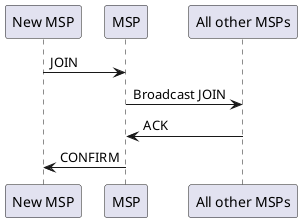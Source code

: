 @startuml

"New MSP" -> "MSP": JOIN
"MSP" -> "All other MSPs": Broadcast JOIN
"MSP" <- "All other MSPs": ACK
"New MSP" <- "MSP": CONFIRM

@enduml
